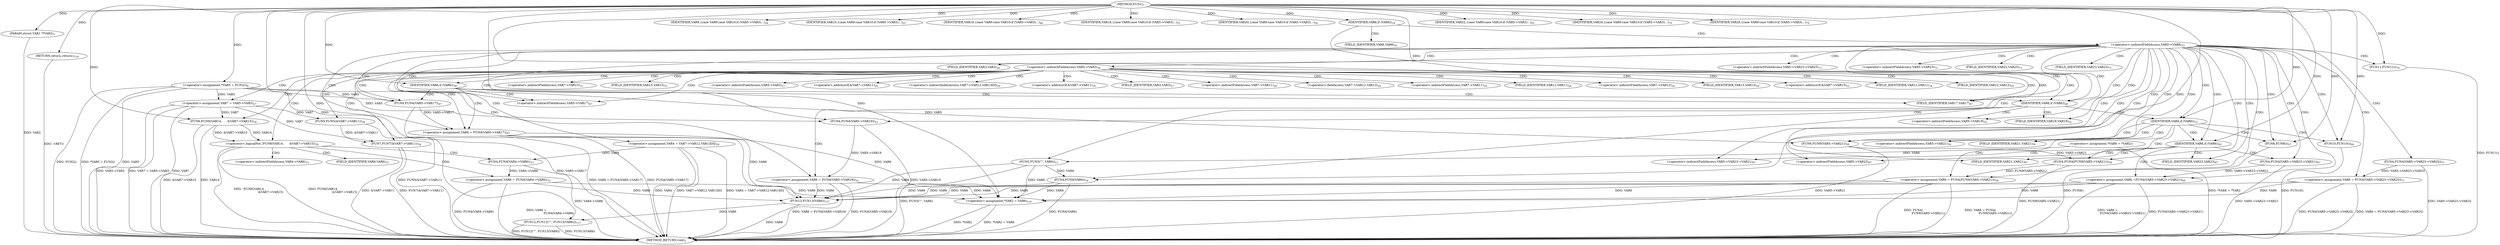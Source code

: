 digraph "FUN1" {  
"8" [label = <(METHOD,FUN1)<SUB>1</SUB>> ]
"163" [label = <(METHOD_RETURN,void)<SUB>1</SUB>> ]
"9" [label = <(PARAM,struct VAR1 **VAR2)<SUB>1</SUB>> ]
"13" [label = <(&lt;operator&gt;.assignment,*VAR5 = FUN2())<SUB>6</SUB>> ]
"18" [label = <(&lt;operator&gt;.assignment,*VAR6 = *VAR2)<SUB>7</SUB>> ]
"22" [label = <(FUN3,FUN3(&quot;&quot;, VAR6))<SUB>11</SUB>> ]
"154" [label = <(&lt;operator&gt;.assignment,*VAR2 = VAR6)<SUB>116</SUB>> ]
"158" [label = <(FUN12,FUN12(&quot;&quot;, FUN13(VAR6)))<SUB>117</SUB>> ]
"162" [label = <(RETURN,return;,return;)<SUB>119</SUB>> ]
"26" [label = <(IDENTIFIER,VAR6,if (VAR6))<SUB>14</SUB>> ]
"28" [label = <(FUN4,FUN4(VAR6))<SUB>16</SUB>> ]
"160" [label = <(FUN13,FUN13(VAR6))<SUB>117</SUB>> ]
"38" [label = <(IDENTIFIER,VAR9,{
		case VAR9:
		case VAR10:
			if (VAR5-&gt;VAR3)...)<SUB>24</SUB>> ]
"40" [label = <(IDENTIFIER,VAR10,{
		case VAR9:
		case VAR10:
			if (VAR5-&gt;VAR3)...)<SUB>25</SUB>> ]
"90" [label = <(IDENTIFIER,VAR16,{
		case VAR9:
		case VAR10:
			if (VAR5-&gt;VAR3)...)<SUB>46</SUB>> ]
"91" [label = <(&lt;operator&gt;.assignment,VAR6 = FUN4(VAR5-&gt;VAR17))<SUB>47</SUB>> ]
"102" [label = <(IDENTIFIER,VAR18,{
		case VAR9:
		case VAR10:
			if (VAR5-&gt;VAR3)...)<SUB>51</SUB>> ]
"103" [label = <(&lt;operator&gt;.assignment,VAR6 = FUN4(VAR5-&gt;VAR19))<SUB>52</SUB>> ]
"114" [label = <(IDENTIFIER,VAR20,{
		case VAR9:
		case VAR10:
			if (VAR5-&gt;VAR3)...)<SUB>56</SUB>> ]
"115" [label = <(FUN8,FUN8())<SUB>57</SUB>> ]
"116" [label = <(&lt;operator&gt;.assignment,VAR6 = FUN4(
				FUN9(VAR5-&gt;VAR21)))<SUB>58</SUB>> ]
"123" [label = <(FUN10,FUN10())<SUB>60</SUB>> ]
"129" [label = <(IDENTIFIER,VAR22,{
		case VAR9:
		case VAR10:
			if (VAR5-&gt;VAR3)...)<SUB>65</SUB>> ]
"130" [label = <(&lt;operator&gt;.assignment,VAR6 =
				FUN4(VAR5-&gt;VAR23-&gt;VAR21))<SUB>66</SUB>> ]
"140" [label = <(IDENTIFIER,VAR24,{
		case VAR9:
		case VAR10:
			if (VAR5-&gt;VAR3)...)<SUB>70</SUB>> ]
"141" [label = <(&lt;operator&gt;.assignment,VAR6 = FUN4(VAR5-&gt;VAR23-&gt;VAR25))<SUB>71</SUB>> ]
"151" [label = <(IDENTIFIER,VAR26,{
		case VAR9:
		case VAR10:
			if (VAR5-&gt;VAR3)...)<SUB>74</SUB>> ]
"153" [label = <(FUN11,FUN11())<SUB>76</SUB>> ]
"98" [label = <(IDENTIFIER,VAR6,if (VAR6))<SUB>48</SUB>> ]
"110" [label = <(IDENTIFIER,VAR6,if (VAR6))<SUB>53</SUB>> ]
"125" [label = <(IDENTIFIER,VAR6,if (VAR6))<SUB>62</SUB>> ]
"46" [label = <(&lt;operator&gt;.assignment,VAR7 = VAR5-&gt;VAR3)<SUB>27</SUB>> ]
"51" [label = <(FUN5,FUN5(&amp;VAR7-&gt;VAR11))<SUB>28</SUB>> ]
"56" [label = <(&lt;operator&gt;.assignment,VAR4 = VAR7-&gt;VAR12.VAR13[0])<SUB>29</SUB>> ]
"80" [label = <(FUN7,FUN7(&amp;VAR7-&gt;VAR11))<SUB>34</SUB>> ]
"93" [label = <(FUN4,FUN4(VAR5-&gt;VAR17))<SUB>47</SUB>> ]
"105" [label = <(FUN4,FUN4(VAR5-&gt;VAR19))<SUB>52</SUB>> ]
"118" [label = <(FUN4,FUN4(
				FUN9(VAR5-&gt;VAR21)))<SUB>58</SUB>> ]
"132" [label = <(FUN4,FUN4(VAR5-&gt;VAR23-&gt;VAR21))<SUB>67</SUB>> ]
"143" [label = <(FUN4,FUN4(VAR5-&gt;VAR23-&gt;VAR25))<SUB>71</SUB>> ]
"66" [label = <(&lt;operator&gt;.logicalNot,!FUN6(VAR14,
					      &amp;VAR7-&gt;VAR15))<SUB>30</SUB>> ]
"86" [label = <(IDENTIFIER,VAR6,if (VAR6))<SUB>36</SUB>> ]
"119" [label = <(FUN9,FUN9(VAR5-&gt;VAR21))<SUB>59</SUB>> ]
"74" [label = <(&lt;operator&gt;.assignment,VAR6 =
 						FUN4(VAR4-&gt;VAR6))<SUB>32</SUB>> ]
"67" [label = <(FUN6,FUN6(VAR14,
					      &amp;VAR7-&gt;VAR15))<SUB>30</SUB>> ]
"76" [label = <(FUN4,FUN4(VAR4-&gt;VAR6))<SUB>33</SUB>> ]
"33" [label = <(&lt;operator&gt;.indirectFieldAccess,VAR5-&gt;VAR8)<SUB>23</SUB>> ]
"35" [label = <(FIELD_IDENTIFIER,VAR8,VAR8)<SUB>23</SUB>> ]
"42" [label = <(&lt;operator&gt;.indirectFieldAccess,VAR5-&gt;VAR3)<SUB>26</SUB>> ]
"44" [label = <(FIELD_IDENTIFIER,VAR3,VAR3)<SUB>26</SUB>> ]
"94" [label = <(&lt;operator&gt;.indirectFieldAccess,VAR5-&gt;VAR17)<SUB>47</SUB>> ]
"106" [label = <(&lt;operator&gt;.indirectFieldAccess,VAR5-&gt;VAR19)<SUB>52</SUB>> ]
"133" [label = <(&lt;operator&gt;.indirectFieldAccess,VAR5-&gt;VAR23-&gt;VAR21)<SUB>67</SUB>> ]
"144" [label = <(&lt;operator&gt;.indirectFieldAccess,VAR5-&gt;VAR23-&gt;VAR25)<SUB>71</SUB>> ]
"48" [label = <(&lt;operator&gt;.indirectFieldAccess,VAR5-&gt;VAR3)<SUB>27</SUB>> ]
"52" [label = <(&lt;operator&gt;.addressOf,&amp;VAR7-&gt;VAR11)<SUB>28</SUB>> ]
"58" [label = <(&lt;operator&gt;.indirectIndexAccess,VAR7-&gt;VAR12.VAR13[0])<SUB>29</SUB>> ]
"81" [label = <(&lt;operator&gt;.addressOf,&amp;VAR7-&gt;VAR11)<SUB>34</SUB>> ]
"96" [label = <(FIELD_IDENTIFIER,VAR17,VAR17)<SUB>47</SUB>> ]
"108" [label = <(FIELD_IDENTIFIER,VAR19,VAR19)<SUB>52</SUB>> ]
"120" [label = <(&lt;operator&gt;.indirectFieldAccess,VAR5-&gt;VAR21)<SUB>59</SUB>> ]
"134" [label = <(&lt;operator&gt;.indirectFieldAccess,VAR5-&gt;VAR23)<SUB>67</SUB>> ]
"137" [label = <(FIELD_IDENTIFIER,VAR21,VAR21)<SUB>67</SUB>> ]
"145" [label = <(&lt;operator&gt;.indirectFieldAccess,VAR5-&gt;VAR23)<SUB>71</SUB>> ]
"148" [label = <(FIELD_IDENTIFIER,VAR25,VAR25)<SUB>71</SUB>> ]
"50" [label = <(FIELD_IDENTIFIER,VAR3,VAR3)<SUB>27</SUB>> ]
"53" [label = <(&lt;operator&gt;.indirectFieldAccess,VAR7-&gt;VAR11)<SUB>28</SUB>> ]
"59" [label = <(&lt;operator&gt;.fieldAccess,VAR7-&gt;VAR12.VAR13)<SUB>29</SUB>> ]
"82" [label = <(&lt;operator&gt;.indirectFieldAccess,VAR7-&gt;VAR11)<SUB>34</SUB>> ]
"122" [label = <(FIELD_IDENTIFIER,VAR21,VAR21)<SUB>59</SUB>> ]
"136" [label = <(FIELD_IDENTIFIER,VAR23,VAR23)<SUB>67</SUB>> ]
"147" [label = <(FIELD_IDENTIFIER,VAR23,VAR23)<SUB>71</SUB>> ]
"55" [label = <(FIELD_IDENTIFIER,VAR11,VAR11)<SUB>28</SUB>> ]
"60" [label = <(&lt;operator&gt;.indirectFieldAccess,VAR7-&gt;VAR12)<SUB>29</SUB>> ]
"63" [label = <(FIELD_IDENTIFIER,VAR13,VAR13)<SUB>29</SUB>> ]
"69" [label = <(&lt;operator&gt;.addressOf,&amp;VAR7-&gt;VAR15)<SUB>31</SUB>> ]
"84" [label = <(FIELD_IDENTIFIER,VAR11,VAR11)<SUB>34</SUB>> ]
"62" [label = <(FIELD_IDENTIFIER,VAR12,VAR12)<SUB>29</SUB>> ]
"70" [label = <(&lt;operator&gt;.indirectFieldAccess,VAR7-&gt;VAR15)<SUB>31</SUB>> ]
"77" [label = <(&lt;operator&gt;.indirectFieldAccess,VAR4-&gt;VAR6)<SUB>33</SUB>> ]
"72" [label = <(FIELD_IDENTIFIER,VAR15,VAR15)<SUB>31</SUB>> ]
"79" [label = <(FIELD_IDENTIFIER,VAR6,VAR6)<SUB>33</SUB>> ]
  "162" -> "163"  [ label = "DDG: &lt;RET&gt;"] 
  "9" -> "163"  [ label = "DDG: VAR2"] 
  "13" -> "163"  [ label = "DDG: VAR5"] 
  "13" -> "163"  [ label = "DDG: FUN2()"] 
  "13" -> "163"  [ label = "DDG: *VAR5 = FUN2()"] 
  "18" -> "163"  [ label = "DDG: *VAR6 = *VAR2"] 
  "22" -> "163"  [ label = "DDG: FUN3(&quot;&quot;, VAR6)"] 
  "153" -> "163"  [ label = "DDG: FUN11()"] 
  "143" -> "163"  [ label = "DDG: VAR5-&gt;VAR23-&gt;VAR25"] 
  "141" -> "163"  [ label = "DDG: FUN4(VAR5-&gt;VAR23-&gt;VAR25)"] 
  "141" -> "163"  [ label = "DDG: VAR6 = FUN4(VAR5-&gt;VAR23-&gt;VAR25)"] 
  "46" -> "163"  [ label = "DDG: VAR7"] 
  "46" -> "163"  [ label = "DDG: VAR5-&gt;VAR3"] 
  "46" -> "163"  [ label = "DDG: VAR7 = VAR5-&gt;VAR3"] 
  "51" -> "163"  [ label = "DDG: FUN5(&amp;VAR7-&gt;VAR11)"] 
  "56" -> "163"  [ label = "DDG: VAR4"] 
  "56" -> "163"  [ label = "DDG: VAR7-&gt;VAR12.VAR13[0]"] 
  "56" -> "163"  [ label = "DDG: VAR4 = VAR7-&gt;VAR12.VAR13[0]"] 
  "67" -> "163"  [ label = "DDG: &amp;VAR7-&gt;VAR15"] 
  "66" -> "163"  [ label = "DDG: FUN6(VAR14,
					      &amp;VAR7-&gt;VAR15)"] 
  "66" -> "163"  [ label = "DDG: !FUN6(VAR14,
					      &amp;VAR7-&gt;VAR15)"] 
  "76" -> "163"  [ label = "DDG: VAR4-&gt;VAR6"] 
  "74" -> "163"  [ label = "DDG: FUN4(VAR4-&gt;VAR6)"] 
  "74" -> "163"  [ label = "DDG: VAR6 =
 						FUN4(VAR4-&gt;VAR6)"] 
  "80" -> "163"  [ label = "DDG: &amp;VAR7-&gt;VAR11"] 
  "80" -> "163"  [ label = "DDG: FUN7(&amp;VAR7-&gt;VAR11)"] 
  "93" -> "163"  [ label = "DDG: VAR5-&gt;VAR17"] 
  "91" -> "163"  [ label = "DDG: FUN4(VAR5-&gt;VAR17)"] 
  "91" -> "163"  [ label = "DDG: VAR6 = FUN4(VAR5-&gt;VAR17)"] 
  "105" -> "163"  [ label = "DDG: VAR5-&gt;VAR19"] 
  "103" -> "163"  [ label = "DDG: FUN4(VAR5-&gt;VAR19)"] 
  "103" -> "163"  [ label = "DDG: VAR6 = FUN4(VAR5-&gt;VAR19)"] 
  "115" -> "163"  [ label = "DDG: FUN8()"] 
  "119" -> "163"  [ label = "DDG: VAR5-&gt;VAR21"] 
  "118" -> "163"  [ label = "DDG: FUN9(VAR5-&gt;VAR21)"] 
  "116" -> "163"  [ label = "DDG: FUN4(
				FUN9(VAR5-&gt;VAR21))"] 
  "116" -> "163"  [ label = "DDG: VAR6 = FUN4(
				FUN9(VAR5-&gt;VAR21))"] 
  "123" -> "163"  [ label = "DDG: FUN10()"] 
  "132" -> "163"  [ label = "DDG: VAR5-&gt;VAR23-&gt;VAR21"] 
  "130" -> "163"  [ label = "DDG: FUN4(VAR5-&gt;VAR23-&gt;VAR21)"] 
  "130" -> "163"  [ label = "DDG: VAR6 =
				FUN4(VAR5-&gt;VAR23-&gt;VAR21)"] 
  "28" -> "163"  [ label = "DDG: FUN4(VAR6)"] 
  "154" -> "163"  [ label = "DDG: *VAR2"] 
  "154" -> "163"  [ label = "DDG: *VAR2 = VAR6"] 
  "160" -> "163"  [ label = "DDG: VAR6"] 
  "158" -> "163"  [ label = "DDG: FUN13(VAR6)"] 
  "158" -> "163"  [ label = "DDG: FUN12(&quot;&quot;, FUN13(VAR6))"] 
  "67" -> "163"  [ label = "DDG: VAR14"] 
  "8" -> "9"  [ label = "DDG: "] 
  "8" -> "13"  [ label = "DDG: "] 
  "22" -> "154"  [ label = "DDG: VAR6"] 
  "141" -> "154"  [ label = "DDG: VAR6"] 
  "74" -> "154"  [ label = "DDG: VAR6"] 
  "91" -> "154"  [ label = "DDG: VAR6"] 
  "103" -> "154"  [ label = "DDG: VAR6"] 
  "116" -> "154"  [ label = "DDG: VAR6"] 
  "130" -> "154"  [ label = "DDG: VAR6"] 
  "28" -> "154"  [ label = "DDG: VAR6"] 
  "8" -> "154"  [ label = "DDG: "] 
  "8" -> "162"  [ label = "DDG: "] 
  "8" -> "22"  [ label = "DDG: "] 
  "18" -> "22"  [ label = "DDG: VAR6"] 
  "8" -> "26"  [ label = "DDG: "] 
  "8" -> "158"  [ label = "DDG: "] 
  "160" -> "158"  [ label = "DDG: VAR6"] 
  "8" -> "160"  [ label = "DDG: "] 
  "22" -> "160"  [ label = "DDG: VAR6"] 
  "141" -> "160"  [ label = "DDG: VAR6"] 
  "74" -> "160"  [ label = "DDG: VAR6"] 
  "91" -> "160"  [ label = "DDG: VAR6"] 
  "103" -> "160"  [ label = "DDG: VAR6"] 
  "116" -> "160"  [ label = "DDG: VAR6"] 
  "130" -> "160"  [ label = "DDG: VAR6"] 
  "28" -> "160"  [ label = "DDG: VAR6"] 
  "22" -> "28"  [ label = "DDG: VAR6"] 
  "8" -> "28"  [ label = "DDG: "] 
  "8" -> "38"  [ label = "DDG: "] 
  "8" -> "40"  [ label = "DDG: "] 
  "8" -> "90"  [ label = "DDG: "] 
  "93" -> "91"  [ label = "DDG: VAR5-&gt;VAR17"] 
  "8" -> "102"  [ label = "DDG: "] 
  "105" -> "103"  [ label = "DDG: VAR5-&gt;VAR19"] 
  "8" -> "114"  [ label = "DDG: "] 
  "8" -> "115"  [ label = "DDG: "] 
  "118" -> "116"  [ label = "DDG: FUN9(VAR5-&gt;VAR21)"] 
  "8" -> "123"  [ label = "DDG: "] 
  "8" -> "129"  [ label = "DDG: "] 
  "132" -> "130"  [ label = "DDG: VAR5-&gt;VAR23-&gt;VAR21"] 
  "8" -> "140"  [ label = "DDG: "] 
  "143" -> "141"  [ label = "DDG: VAR5-&gt;VAR23-&gt;VAR25"] 
  "8" -> "151"  [ label = "DDG: "] 
  "8" -> "153"  [ label = "DDG: "] 
  "8" -> "98"  [ label = "DDG: "] 
  "8" -> "110"  [ label = "DDG: "] 
  "8" -> "125"  [ label = "DDG: "] 
  "13" -> "46"  [ label = "DDG: VAR5"] 
  "13" -> "93"  [ label = "DDG: VAR5"] 
  "13" -> "105"  [ label = "DDG: VAR5"] 
  "119" -> "118"  [ label = "DDG: VAR5-&gt;VAR21"] 
  "46" -> "51"  [ label = "DDG: VAR7"] 
  "51" -> "80"  [ label = "DDG: &amp;VAR7-&gt;VAR11"] 
  "46" -> "80"  [ label = "DDG: VAR7"] 
  "8" -> "86"  [ label = "DDG: "] 
  "13" -> "119"  [ label = "DDG: VAR5"] 
  "67" -> "66"  [ label = "DDG: VAR14"] 
  "67" -> "66"  [ label = "DDG: &amp;VAR7-&gt;VAR15"] 
  "76" -> "74"  [ label = "DDG: VAR4-&gt;VAR6"] 
  "8" -> "67"  [ label = "DDG: "] 
  "46" -> "67"  [ label = "DDG: VAR7"] 
  "56" -> "76"  [ label = "DDG: VAR4"] 
  "26" -> "35"  [ label = "CDG: "] 
  "26" -> "33"  [ label = "CDG: "] 
  "26" -> "28"  [ label = "CDG: "] 
  "33" -> "94"  [ label = "CDG: "] 
  "33" -> "115"  [ label = "CDG: "] 
  "33" -> "96"  [ label = "CDG: "] 
  "33" -> "42"  [ label = "CDG: "] 
  "33" -> "98"  [ label = "CDG: "] 
  "33" -> "120"  [ label = "CDG: "] 
  "33" -> "136"  [ label = "CDG: "] 
  "33" -> "145"  [ label = "CDG: "] 
  "33" -> "103"  [ label = "CDG: "] 
  "33" -> "132"  [ label = "CDG: "] 
  "33" -> "119"  [ label = "CDG: "] 
  "33" -> "153"  [ label = "CDG: "] 
  "33" -> "144"  [ label = "CDG: "] 
  "33" -> "91"  [ label = "CDG: "] 
  "33" -> "44"  [ label = "CDG: "] 
  "33" -> "134"  [ label = "CDG: "] 
  "33" -> "93"  [ label = "CDG: "] 
  "33" -> "148"  [ label = "CDG: "] 
  "33" -> "137"  [ label = "CDG: "] 
  "33" -> "130"  [ label = "CDG: "] 
  "33" -> "118"  [ label = "CDG: "] 
  "33" -> "108"  [ label = "CDG: "] 
  "33" -> "141"  [ label = "CDG: "] 
  "33" -> "116"  [ label = "CDG: "] 
  "33" -> "122"  [ label = "CDG: "] 
  "33" -> "123"  [ label = "CDG: "] 
  "33" -> "106"  [ label = "CDG: "] 
  "33" -> "143"  [ label = "CDG: "] 
  "33" -> "105"  [ label = "CDG: "] 
  "33" -> "147"  [ label = "CDG: "] 
  "33" -> "110"  [ label = "CDG: "] 
  "33" -> "125"  [ label = "CDG: "] 
  "33" -> "133"  [ label = "CDG: "] 
  "42" -> "94"  [ label = "CDG: "] 
  "42" -> "60"  [ label = "CDG: "] 
  "42" -> "96"  [ label = "CDG: "] 
  "42" -> "51"  [ label = "CDG: "] 
  "42" -> "98"  [ label = "CDG: "] 
  "42" -> "52"  [ label = "CDG: "] 
  "42" -> "81"  [ label = "CDG: "] 
  "42" -> "84"  [ label = "CDG: "] 
  "42" -> "56"  [ label = "CDG: "] 
  "42" -> "69"  [ label = "CDG: "] 
  "42" -> "67"  [ label = "CDG: "] 
  "42" -> "50"  [ label = "CDG: "] 
  "42" -> "59"  [ label = "CDG: "] 
  "42" -> "91"  [ label = "CDG: "] 
  "42" -> "93"  [ label = "CDG: "] 
  "42" -> "80"  [ label = "CDG: "] 
  "42" -> "58"  [ label = "CDG: "] 
  "42" -> "70"  [ label = "CDG: "] 
  "42" -> "86"  [ label = "CDG: "] 
  "42" -> "48"  [ label = "CDG: "] 
  "42" -> "66"  [ label = "CDG: "] 
  "42" -> "46"  [ label = "CDG: "] 
  "42" -> "72"  [ label = "CDG: "] 
  "42" -> "82"  [ label = "CDG: "] 
  "42" -> "53"  [ label = "CDG: "] 
  "42" -> "63"  [ label = "CDG: "] 
  "42" -> "55"  [ label = "CDG: "] 
  "42" -> "62"  [ label = "CDG: "] 
  "98" -> "103"  [ label = "CDG: "] 
  "98" -> "108"  [ label = "CDG: "] 
  "98" -> "106"  [ label = "CDG: "] 
  "98" -> "105"  [ label = "CDG: "] 
  "98" -> "110"  [ label = "CDG: "] 
  "110" -> "115"  [ label = "CDG: "] 
  "110" -> "120"  [ label = "CDG: "] 
  "110" -> "119"  [ label = "CDG: "] 
  "110" -> "118"  [ label = "CDG: "] 
  "110" -> "116"  [ label = "CDG: "] 
  "110" -> "122"  [ label = "CDG: "] 
  "110" -> "123"  [ label = "CDG: "] 
  "110" -> "125"  [ label = "CDG: "] 
  "125" -> "136"  [ label = "CDG: "] 
  "125" -> "132"  [ label = "CDG: "] 
  "125" -> "134"  [ label = "CDG: "] 
  "125" -> "137"  [ label = "CDG: "] 
  "125" -> "130"  [ label = "CDG: "] 
  "125" -> "133"  [ label = "CDG: "] 
  "66" -> "77"  [ label = "CDG: "] 
  "66" -> "74"  [ label = "CDG: "] 
  "66" -> "76"  [ label = "CDG: "] 
  "66" -> "79"  [ label = "CDG: "] 
  "86" -> "94"  [ label = "CDG: "] 
  "86" -> "96"  [ label = "CDG: "] 
  "86" -> "98"  [ label = "CDG: "] 
  "86" -> "91"  [ label = "CDG: "] 
  "86" -> "93"  [ label = "CDG: "] 
}
